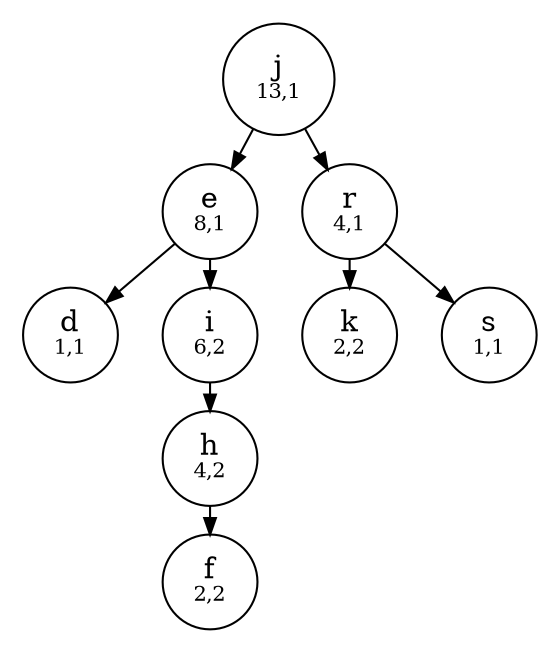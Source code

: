 
    digraph G {
    nodesep=0.3;
    ranksep=0.2;
    margin=0.1;
    node [shape=circle];
    edge [arrowsize=0.8];
    "58924891-56f5-42b8-a1a3-7f81c64166bc" -> "b4385e7f-b455-4de5-965b-e5c1fc2ed182"[side=left];
"b4385e7f-b455-4de5-965b-e5c1fc2ed182" -> "e2a740d6-e1fa-4891-95c3-b9704edd926d"[side=left];
"b4385e7f-b455-4de5-965b-e5c1fc2ed182" -> "0900cf21-b650-4e62-b745-2d554125946c"[side=right];
"0900cf21-b650-4e62-b745-2d554125946c" -> "5356da51-7ba0-4a5a-a980-473ed5deee58"[side=left];
"5356da51-7ba0-4a5a-a980-473ed5deee58" -> "168f65da-1730-45b2-ba62-e5ef6b3df80d"[side=left];
"58924891-56f5-42b8-a1a3-7f81c64166bc" -> "3b9a77c9-ad1d-4338-a9bf-715230ca633b"[side=right];
"3b9a77c9-ad1d-4338-a9bf-715230ca633b" -> "885ef624-df6a-4ef3-960f-f6bf55b16593"[side=left];
"3b9a77c9-ad1d-4338-a9bf-715230ca633b" -> "fbd7be07-54d4-42a1-b7bd-ce471fb7acaf"[side=right];
"885ef624-df6a-4ef3-960f-f6bf55b16593"[label=<k<BR/><FONT POINT-SIZE="10">2,2</FONT>>]
"e2a740d6-e1fa-4891-95c3-b9704edd926d"[label=<d<BR/><FONT POINT-SIZE="10">1,1</FONT>>]
"0900cf21-b650-4e62-b745-2d554125946c"[label=<i<BR/><FONT POINT-SIZE="10">6,2</FONT>>]
"58924891-56f5-42b8-a1a3-7f81c64166bc"[label=<j<BR/><FONT POINT-SIZE="10">13,1</FONT>>]
"168f65da-1730-45b2-ba62-e5ef6b3df80d"[label=<f<BR/><FONT POINT-SIZE="10">2,2</FONT>>]
"b4385e7f-b455-4de5-965b-e5c1fc2ed182"[label=<e<BR/><FONT POINT-SIZE="10">8,1</FONT>>]
"fbd7be07-54d4-42a1-b7bd-ce471fb7acaf"[label=<s<BR/><FONT POINT-SIZE="10">1,1</FONT>>]
"5356da51-7ba0-4a5a-a980-473ed5deee58"[label=<h<BR/><FONT POINT-SIZE="10">4,2</FONT>>]
"3b9a77c9-ad1d-4338-a9bf-715230ca633b"[label=<r<BR/><FONT POINT-SIZE="10">4,1</FONT>>]}